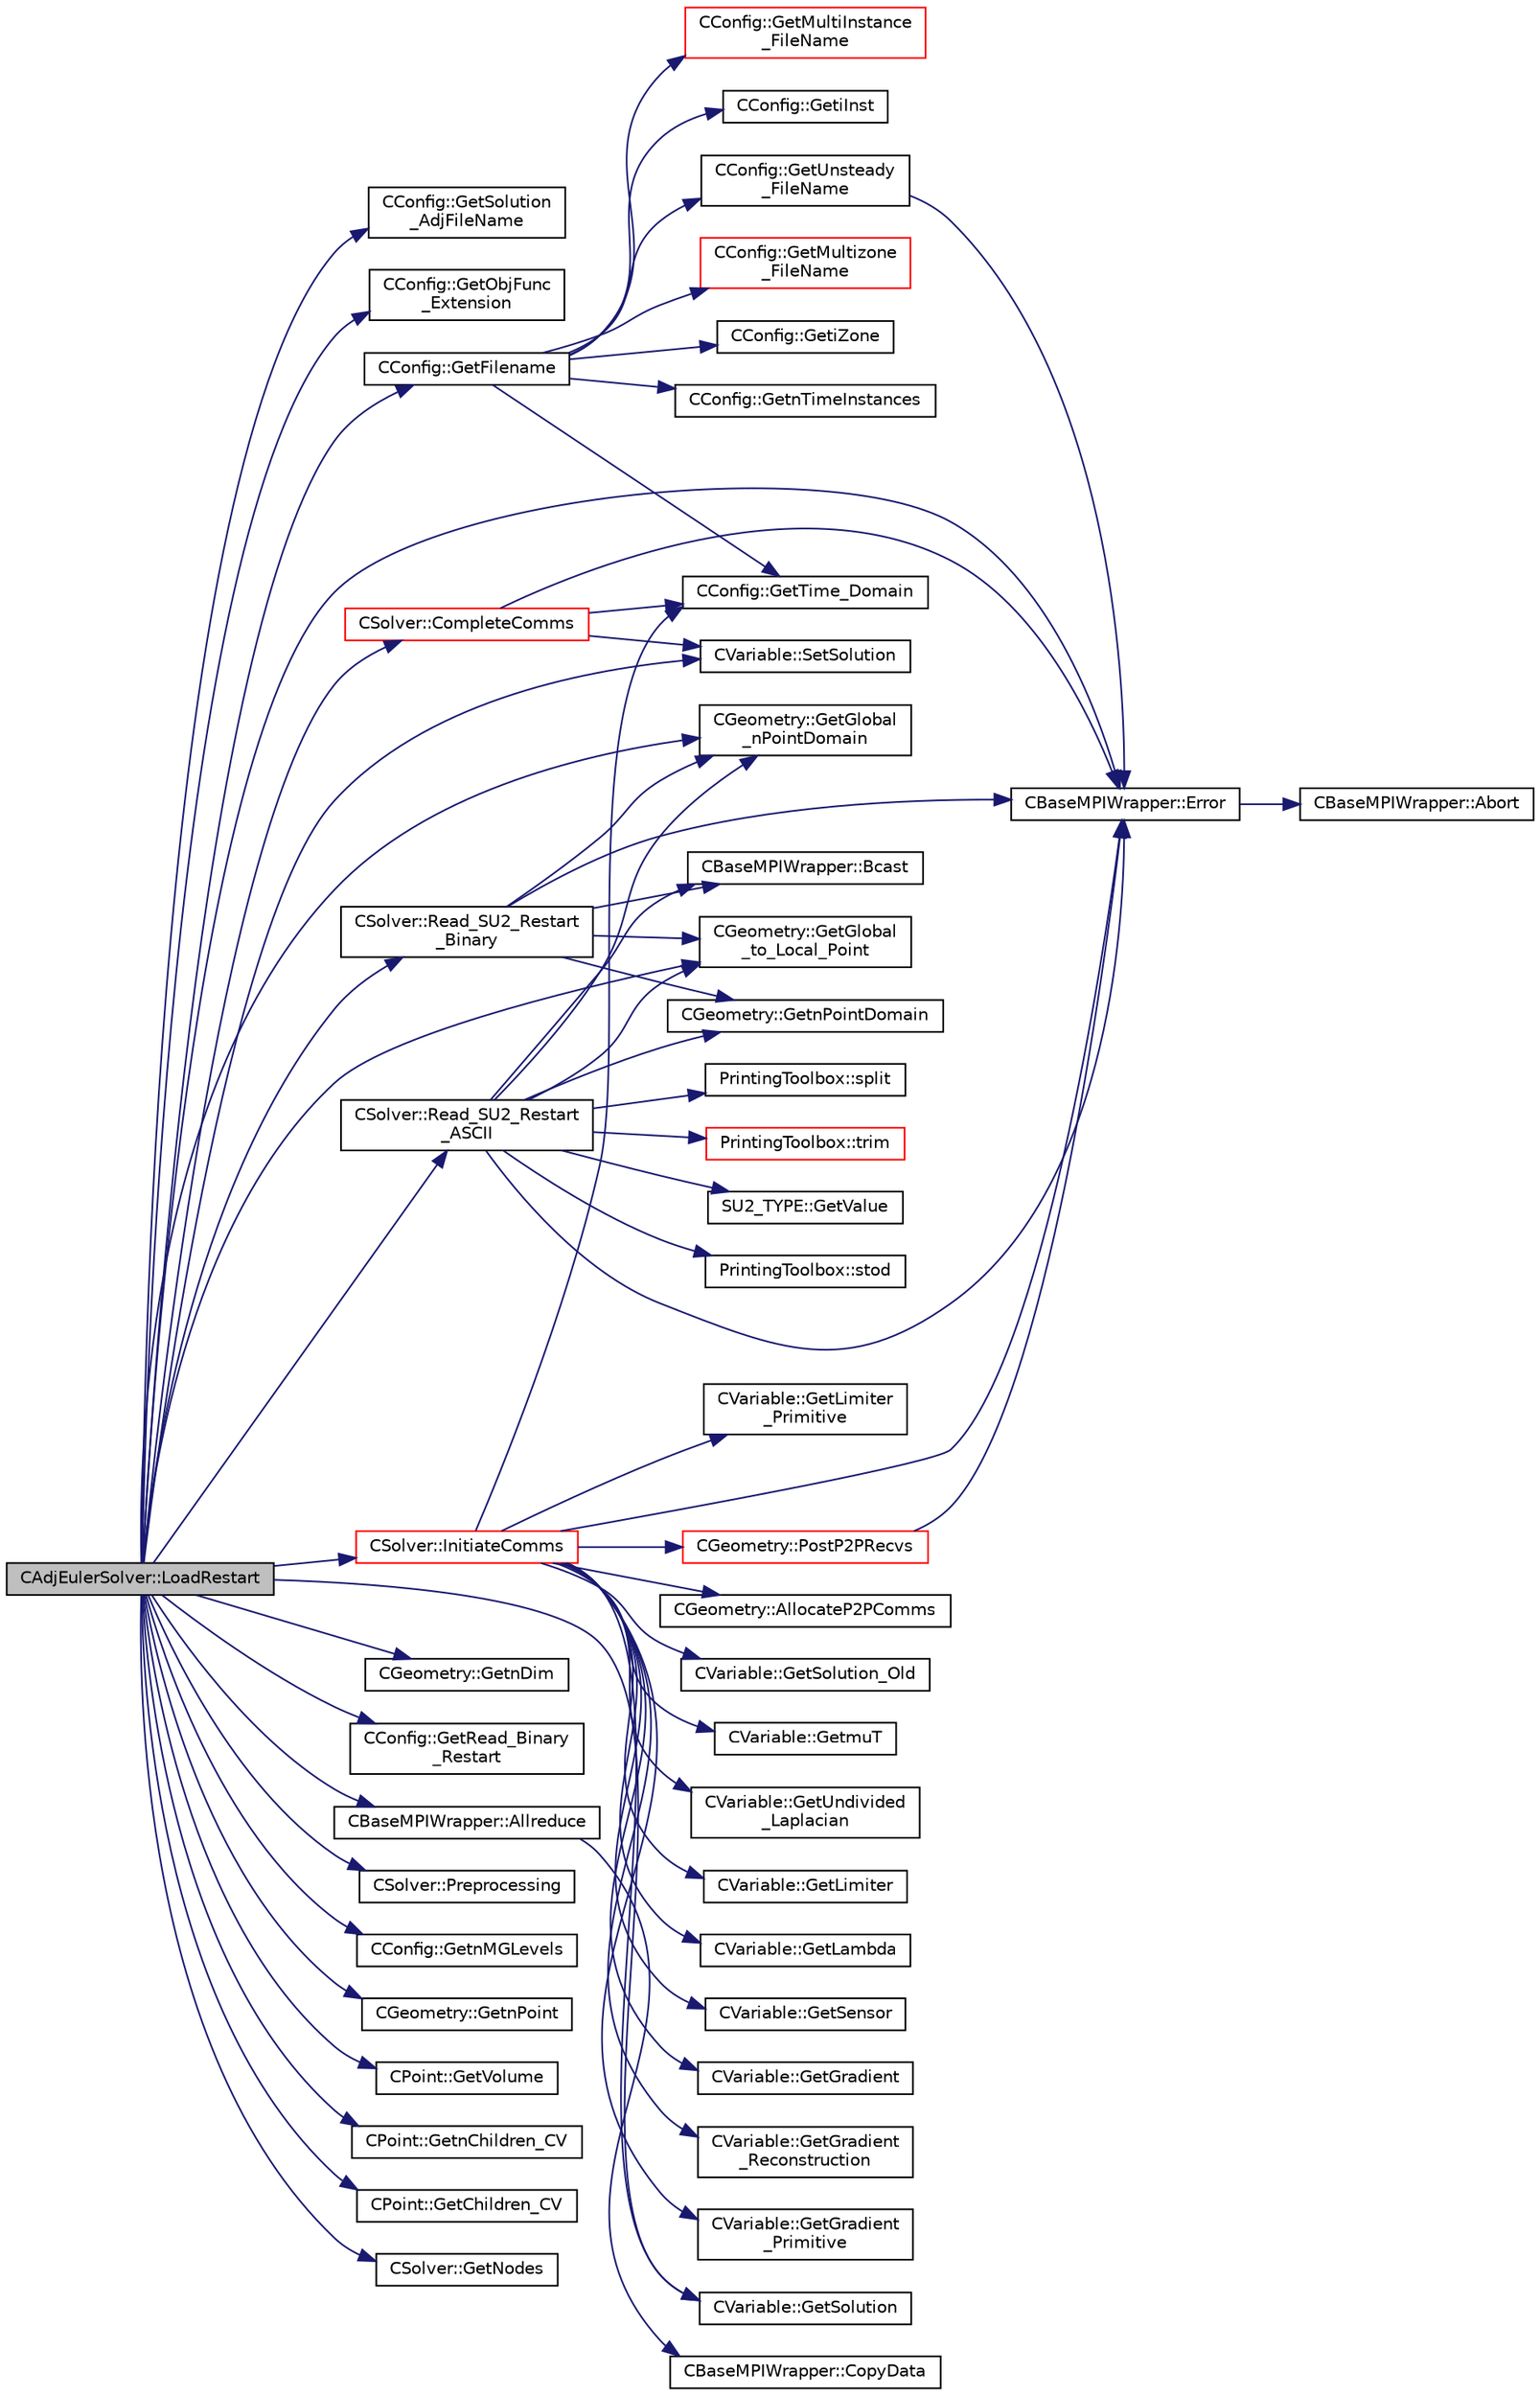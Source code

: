 digraph "CAdjEulerSolver::LoadRestart"
{
  edge [fontname="Helvetica",fontsize="10",labelfontname="Helvetica",labelfontsize="10"];
  node [fontname="Helvetica",fontsize="10",shape=record];
  rankdir="LR";
  Node733 [label="CAdjEulerSolver::LoadRestart",height=0.2,width=0.4,color="black", fillcolor="grey75", style="filled", fontcolor="black"];
  Node733 -> Node734 [color="midnightblue",fontsize="10",style="solid",fontname="Helvetica"];
  Node734 [label="CConfig::GetSolution\l_AdjFileName",height=0.2,width=0.4,color="black", fillcolor="white", style="filled",URL="$class_c_config.html#a5462c8f508ec750d265d4ec8ae21fc80",tooltip="Get the name of the file with the solution of the adjoint flow problem with drag objective function..."];
  Node733 -> Node735 [color="midnightblue",fontsize="10",style="solid",fontname="Helvetica"];
  Node735 [label="CConfig::GetObjFunc\l_Extension",height=0.2,width=0.4,color="black", fillcolor="white", style="filled",URL="$class_c_config.html#ad735d24b1c344410abea90ac9c6bb226",tooltip="Append the input filename string with the appropriate objective function extension. "];
  Node733 -> Node736 [color="midnightblue",fontsize="10",style="solid",fontname="Helvetica"];
  Node736 [label="CConfig::GetFilename",height=0.2,width=0.4,color="black", fillcolor="white", style="filled",URL="$class_c_config.html#a71b8b08c6c1ba23c9ba1ed687bb635dc",tooltip="Add any numbers necessary to the filename (iteration number, zone ID ...) "];
  Node736 -> Node737 [color="midnightblue",fontsize="10",style="solid",fontname="Helvetica"];
  Node737 [label="CConfig::GetMultizone\l_FileName",height=0.2,width=0.4,color="red", fillcolor="white", style="filled",URL="$class_c_config.html#af4d81fc4ec805bb4a89f3739048d8824",tooltip="Append the zone index to the restart or the solution files. "];
  Node736 -> Node740 [color="midnightblue",fontsize="10",style="solid",fontname="Helvetica"];
  Node740 [label="CConfig::GetiZone",height=0.2,width=0.4,color="black", fillcolor="white", style="filled",URL="$class_c_config.html#ac09e21f44792b38adb3f933a4426b25f",tooltip="Provides the number of varaibles. "];
  Node736 -> Node741 [color="midnightblue",fontsize="10",style="solid",fontname="Helvetica"];
  Node741 [label="CConfig::GetnTimeInstances",height=0.2,width=0.4,color="black", fillcolor="white", style="filled",URL="$class_c_config.html#a2e52fd45c8b5179c9cb3ce5fff935f11",tooltip="Retrieves the number of periodic time instances for Harmonic Balance. "];
  Node736 -> Node742 [color="midnightblue",fontsize="10",style="solid",fontname="Helvetica"];
  Node742 [label="CConfig::GetMultiInstance\l_FileName",height=0.2,width=0.4,color="red", fillcolor="white", style="filled",URL="$class_c_config.html#aa09a28009de12d84ac2e640489bc70fe",tooltip="Append the instance index to the restart or the solution files. "];
  Node736 -> Node743 [color="midnightblue",fontsize="10",style="solid",fontname="Helvetica"];
  Node743 [label="CConfig::GetiInst",height=0.2,width=0.4,color="black", fillcolor="white", style="filled",URL="$class_c_config.html#a13643de8d58ed6b848b193eae54c97e8",tooltip="Get the current instance. "];
  Node736 -> Node744 [color="midnightblue",fontsize="10",style="solid",fontname="Helvetica"];
  Node744 [label="CConfig::GetTime_Domain",height=0.2,width=0.4,color="black", fillcolor="white", style="filled",URL="$class_c_config.html#a6a11350b3c8d7577318be43cda6f7292",tooltip="Check if the multizone problem is solved for time domain. "];
  Node736 -> Node745 [color="midnightblue",fontsize="10",style="solid",fontname="Helvetica"];
  Node745 [label="CConfig::GetUnsteady\l_FileName",height=0.2,width=0.4,color="black", fillcolor="white", style="filled",URL="$class_c_config.html#a58c909cea24176adb2b2e9115fa6de7f",tooltip="Augment the input filename with the iteration number for an unsteady file. "];
  Node745 -> Node746 [color="midnightblue",fontsize="10",style="solid",fontname="Helvetica"];
  Node746 [label="CBaseMPIWrapper::Error",height=0.2,width=0.4,color="black", fillcolor="white", style="filled",URL="$class_c_base_m_p_i_wrapper.html#a04457c47629bda56704e6a8804833eeb"];
  Node746 -> Node747 [color="midnightblue",fontsize="10",style="solid",fontname="Helvetica"];
  Node747 [label="CBaseMPIWrapper::Abort",height=0.2,width=0.4,color="black", fillcolor="white", style="filled",URL="$class_c_base_m_p_i_wrapper.html#a21ef5681e2acb532d345e9bab173ef07"];
  Node733 -> Node748 [color="midnightblue",fontsize="10",style="solid",fontname="Helvetica"];
  Node748 [label="CGeometry::GetnDim",height=0.2,width=0.4,color="black", fillcolor="white", style="filled",URL="$class_c_geometry.html#a2af01006c0c4f74ba089582f1a3587fe",tooltip="Get number of coordinates. "];
  Node733 -> Node749 [color="midnightblue",fontsize="10",style="solid",fontname="Helvetica"];
  Node749 [label="CConfig::GetRead_Binary\l_Restart",height=0.2,width=0.4,color="black", fillcolor="white", style="filled",URL="$class_c_config.html#a37f4ffc9f97f54715ea40e411e60670f",tooltip="Flag for whether binary SU2 native restart files are read. "];
  Node733 -> Node750 [color="midnightblue",fontsize="10",style="solid",fontname="Helvetica"];
  Node750 [label="CSolver::Read_SU2_Restart\l_Binary",height=0.2,width=0.4,color="black", fillcolor="white", style="filled",URL="$class_c_solver.html#a7eb29d1b014277fe6fdba3a276acc67d",tooltip="Read a native SU2 restart file in binary format. "];
  Node750 -> Node746 [color="midnightblue",fontsize="10",style="solid",fontname="Helvetica"];
  Node750 -> Node751 [color="midnightblue",fontsize="10",style="solid",fontname="Helvetica"];
  Node751 [label="CGeometry::GetnPointDomain",height=0.2,width=0.4,color="black", fillcolor="white", style="filled",URL="$class_c_geometry.html#a4fc7de3bff7b6f8c35717016d6f8fcb2",tooltip="Get number of real points (that belong to the domain). "];
  Node750 -> Node752 [color="midnightblue",fontsize="10",style="solid",fontname="Helvetica"];
  Node752 [label="CBaseMPIWrapper::Bcast",height=0.2,width=0.4,color="black", fillcolor="white", style="filled",URL="$class_c_base_m_p_i_wrapper.html#ae816a2f124ea5ae95337418462514df5"];
  Node750 -> Node753 [color="midnightblue",fontsize="10",style="solid",fontname="Helvetica"];
  Node753 [label="CGeometry::GetGlobal\l_nPointDomain",height=0.2,width=0.4,color="black", fillcolor="white", style="filled",URL="$class_c_geometry.html#a22f1fbc70d2133f1d1924cc7b56caee9",tooltip="A virtual member. "];
  Node750 -> Node754 [color="midnightblue",fontsize="10",style="solid",fontname="Helvetica"];
  Node754 [label="CGeometry::GetGlobal\l_to_Local_Point",height=0.2,width=0.4,color="black", fillcolor="white", style="filled",URL="$class_c_geometry.html#af8c9098e9da9a7c6c86d7316fe76230f",tooltip="A virtual member. "];
  Node733 -> Node755 [color="midnightblue",fontsize="10",style="solid",fontname="Helvetica"];
  Node755 [label="CSolver::Read_SU2_Restart\l_ASCII",height=0.2,width=0.4,color="black", fillcolor="white", style="filled",URL="$class_c_solver.html#ac5d5660eff53510f678a3aa122130585",tooltip="Read a native SU2 restart file in ASCII format. "];
  Node755 -> Node746 [color="midnightblue",fontsize="10",style="solid",fontname="Helvetica"];
  Node755 -> Node752 [color="midnightblue",fontsize="10",style="solid",fontname="Helvetica"];
  Node755 -> Node756 [color="midnightblue",fontsize="10",style="solid",fontname="Helvetica"];
  Node756 [label="PrintingToolbox::split",height=0.2,width=0.4,color="black", fillcolor="white", style="filled",URL="$namespace_printing_toolbox.html#abd4b09ef601c48797157b3576d4c7141"];
  Node755 -> Node757 [color="midnightblue",fontsize="10",style="solid",fontname="Helvetica"];
  Node757 [label="PrintingToolbox::trim",height=0.2,width=0.4,color="red", fillcolor="white", style="filled",URL="$namespace_printing_toolbox.html#a8d3bf1566f372942cfb12952d4fca751"];
  Node755 -> Node751 [color="midnightblue",fontsize="10",style="solid",fontname="Helvetica"];
  Node755 -> Node753 [color="midnightblue",fontsize="10",style="solid",fontname="Helvetica"];
  Node755 -> Node754 [color="midnightblue",fontsize="10",style="solid",fontname="Helvetica"];
  Node755 -> Node739 [color="midnightblue",fontsize="10",style="solid",fontname="Helvetica"];
  Node739 [label="SU2_TYPE::GetValue",height=0.2,width=0.4,color="black", fillcolor="white", style="filled",URL="$namespace_s_u2___t_y_p_e.html#a0ed43473f5a450ce028d088427bf10cb",tooltip="Get the (primitive) value of the datatype (needs to be implemented for each new type). "];
  Node755 -> Node760 [color="midnightblue",fontsize="10",style="solid",fontname="Helvetica"];
  Node760 [label="PrintingToolbox::stod",height=0.2,width=0.4,color="black", fillcolor="white", style="filled",URL="$namespace_printing_toolbox.html#a8847e43f5ff9dd98f59658edce9da4d6"];
  Node733 -> Node753 [color="midnightblue",fontsize="10",style="solid",fontname="Helvetica"];
  Node733 -> Node754 [color="midnightblue",fontsize="10",style="solid",fontname="Helvetica"];
  Node733 -> Node761 [color="midnightblue",fontsize="10",style="solid",fontname="Helvetica"];
  Node761 [label="CVariable::SetSolution",height=0.2,width=0.4,color="black", fillcolor="white", style="filled",URL="$class_c_variable.html#a22fbbd7bc6491672843000644a05c6a5",tooltip="Set the value of the solution, all variables. "];
  Node733 -> Node762 [color="midnightblue",fontsize="10",style="solid",fontname="Helvetica"];
  Node762 [label="CBaseMPIWrapper::Allreduce",height=0.2,width=0.4,color="black", fillcolor="white", style="filled",URL="$class_c_base_m_p_i_wrapper.html#a637b6fd917a8ca91ce748ba88e0d66b6"];
  Node762 -> Node763 [color="midnightblue",fontsize="10",style="solid",fontname="Helvetica"];
  Node763 [label="CBaseMPIWrapper::CopyData",height=0.2,width=0.4,color="black", fillcolor="white", style="filled",URL="$class_c_base_m_p_i_wrapper.html#a4725cc1dd65b161b483e812a538a5e36"];
  Node733 -> Node746 [color="midnightblue",fontsize="10",style="solid",fontname="Helvetica"];
  Node733 -> Node764 [color="midnightblue",fontsize="10",style="solid",fontname="Helvetica"];
  Node764 [label="CSolver::InitiateComms",height=0.2,width=0.4,color="red", fillcolor="white", style="filled",URL="$class_c_solver.html#a68ef94bc50683bd1f1d750b4a8cb7351",tooltip="Routine to load a solver quantity into the data structures for MPI point-to-point communication and t..."];
  Node764 -> Node744 [color="midnightblue",fontsize="10",style="solid",fontname="Helvetica"];
  Node764 -> Node746 [color="midnightblue",fontsize="10",style="solid",fontname="Helvetica"];
  Node764 -> Node765 [color="midnightblue",fontsize="10",style="solid",fontname="Helvetica"];
  Node765 [label="CGeometry::AllocateP2PComms",height=0.2,width=0.4,color="black", fillcolor="white", style="filled",URL="$class_c_geometry.html#ab8d78a9f4017431b7542e154f58a7e63",tooltip="Routine to allocate buffers for point-to-point MPI communications. Also called to dynamically realloc..."];
  Node764 -> Node766 [color="midnightblue",fontsize="10",style="solid",fontname="Helvetica"];
  Node766 [label="CGeometry::PostP2PRecvs",height=0.2,width=0.4,color="red", fillcolor="white", style="filled",URL="$class_c_geometry.html#a35dd847b43dad069e3d73e376a0f32fb",tooltip="Routine to launch non-blocking recvs only for all point-to-point communication with neighboring parti..."];
  Node766 -> Node746 [color="midnightblue",fontsize="10",style="solid",fontname="Helvetica"];
  Node764 -> Node768 [color="midnightblue",fontsize="10",style="solid",fontname="Helvetica"];
  Node768 [label="CVariable::GetSolution",height=0.2,width=0.4,color="black", fillcolor="white", style="filled",URL="$class_c_variable.html#a261483e39c23c1de7cb9aea7e917c121",tooltip="Get the solution. "];
  Node764 -> Node769 [color="midnightblue",fontsize="10",style="solid",fontname="Helvetica"];
  Node769 [label="CVariable::GetSolution_Old",height=0.2,width=0.4,color="black", fillcolor="white", style="filled",URL="$class_c_variable.html#a70a9df6b6cc631f9c3b9a3ef7b3ecfe4",tooltip="Get the old solution of the problem (Runge-Kutta method) "];
  Node764 -> Node770 [color="midnightblue",fontsize="10",style="solid",fontname="Helvetica"];
  Node770 [label="CVariable::GetmuT",height=0.2,width=0.4,color="black", fillcolor="white", style="filled",URL="$class_c_variable.html#ad35ee29420764dda0bbb574f7a7253e7",tooltip="Get the value of the eddy viscosity. "];
  Node764 -> Node771 [color="midnightblue",fontsize="10",style="solid",fontname="Helvetica"];
  Node771 [label="CVariable::GetUndivided\l_Laplacian",height=0.2,width=0.4,color="black", fillcolor="white", style="filled",URL="$class_c_variable.html#a1dd90f7826e65b6b9fe15becaf82b1af",tooltip="Get the undivided laplacian of the solution. "];
  Node764 -> Node772 [color="midnightblue",fontsize="10",style="solid",fontname="Helvetica"];
  Node772 [label="CVariable::GetLimiter",height=0.2,width=0.4,color="black", fillcolor="white", style="filled",URL="$class_c_variable.html#a9575966f5c250fca5f6c6ff4f2dd7558",tooltip="Get the value of the slope limiter. "];
  Node764 -> Node773 [color="midnightblue",fontsize="10",style="solid",fontname="Helvetica"];
  Node773 [label="CVariable::GetLambda",height=0.2,width=0.4,color="black", fillcolor="white", style="filled",URL="$class_c_variable.html#af0b6afbd2666eab791d902f50fc3e869",tooltip="Get the value of the spectral radius. "];
  Node764 -> Node774 [color="midnightblue",fontsize="10",style="solid",fontname="Helvetica"];
  Node774 [label="CVariable::GetSensor",height=0.2,width=0.4,color="black", fillcolor="white", style="filled",URL="$class_c_variable.html#afec545423f883bcd961ac9f1e5d18dd2",tooltip="Get the pressure sensor. "];
  Node764 -> Node775 [color="midnightblue",fontsize="10",style="solid",fontname="Helvetica"];
  Node775 [label="CVariable::GetGradient",height=0.2,width=0.4,color="black", fillcolor="white", style="filled",URL="$class_c_variable.html#a7b58da4a928d622e7c2d4b4db047769d",tooltip="Get the value of the solution gradient. "];
  Node764 -> Node776 [color="midnightblue",fontsize="10",style="solid",fontname="Helvetica"];
  Node776 [label="CVariable::GetGradient\l_Reconstruction",height=0.2,width=0.4,color="black", fillcolor="white", style="filled",URL="$class_c_variable.html#a977f02338e95faf16da03dceb858d21b",tooltip="Get the value of the primitive gradient for MUSCL reconstruction. "];
  Node764 -> Node777 [color="midnightblue",fontsize="10",style="solid",fontname="Helvetica"];
  Node777 [label="CVariable::GetGradient\l_Primitive",height=0.2,width=0.4,color="black", fillcolor="white", style="filled",URL="$class_c_variable.html#a8b7f4e020a837b1fe639e8d875f964d5",tooltip="A virtual member. "];
  Node764 -> Node778 [color="midnightblue",fontsize="10",style="solid",fontname="Helvetica"];
  Node778 [label="CVariable::GetLimiter\l_Primitive",height=0.2,width=0.4,color="black", fillcolor="white", style="filled",URL="$class_c_variable.html#a16ceb9b6d42113b37bb6f19652b22ed4",tooltip="A virtual member. "];
  Node733 -> Node791 [color="midnightblue",fontsize="10",style="solid",fontname="Helvetica"];
  Node791 [label="CSolver::CompleteComms",height=0.2,width=0.4,color="red", fillcolor="white", style="filled",URL="$class_c_solver.html#a8d3046ad54e177f0705a2bff99c1cf16",tooltip="Routine to complete the set of non-blocking communications launched by InitiateComms() and unpacking ..."];
  Node791 -> Node761 [color="midnightblue",fontsize="10",style="solid",fontname="Helvetica"];
  Node791 -> Node744 [color="midnightblue",fontsize="10",style="solid",fontname="Helvetica"];
  Node791 -> Node746 [color="midnightblue",fontsize="10",style="solid",fontname="Helvetica"];
  Node733 -> Node814 [color="midnightblue",fontsize="10",style="solid",fontname="Helvetica"];
  Node814 [label="CSolver::Preprocessing",height=0.2,width=0.4,color="black", fillcolor="white", style="filled",URL="$class_c_solver.html#a5c530a5946aeeceb039c841115dd4b9b",tooltip="A virtual member. "];
  Node733 -> Node815 [color="midnightblue",fontsize="10",style="solid",fontname="Helvetica"];
  Node815 [label="CConfig::GetnMGLevels",height=0.2,width=0.4,color="black", fillcolor="white", style="filled",URL="$class_c_config.html#aea7f78497a5cd863bd065391232329fd",tooltip="Get the number of multigrid levels. "];
  Node733 -> Node816 [color="midnightblue",fontsize="10",style="solid",fontname="Helvetica"];
  Node816 [label="CGeometry::GetnPoint",height=0.2,width=0.4,color="black", fillcolor="white", style="filled",URL="$class_c_geometry.html#aa68b666b38f4d2c7021736ae86940f44",tooltip="Get number of points. "];
  Node733 -> Node817 [color="midnightblue",fontsize="10",style="solid",fontname="Helvetica"];
  Node817 [label="CPoint::GetVolume",height=0.2,width=0.4,color="black", fillcolor="white", style="filled",URL="$class_c_point.html#a3c526a15e767c7de9cf163800aa581e5",tooltip="Get area or volume of the control volume. "];
  Node733 -> Node818 [color="midnightblue",fontsize="10",style="solid",fontname="Helvetica"];
  Node818 [label="CPoint::GetnChildren_CV",height=0.2,width=0.4,color="black", fillcolor="white", style="filled",URL="$class_c_point.html#aa32b71744384b293260648bff1de9a5c",tooltip="Get the number of children of an agglomerated control volume. "];
  Node733 -> Node819 [color="midnightblue",fontsize="10",style="solid",fontname="Helvetica"];
  Node819 [label="CPoint::GetChildren_CV",height=0.2,width=0.4,color="black", fillcolor="white", style="filled",URL="$class_c_point.html#a821d9feaa7488e42dfca27a349776f0a",tooltip="Get the children control volume of an agglomerated control volume. "];
  Node733 -> Node820 [color="midnightblue",fontsize="10",style="solid",fontname="Helvetica"];
  Node820 [label="CSolver::GetNodes",height=0.2,width=0.4,color="black", fillcolor="white", style="filled",URL="$class_c_solver.html#af3198e52a2ea377bb765647b5e697197",tooltip="Allow outside access to the nodes of the solver, containing conservatives, primitives, etc. "];
  Node733 -> Node768 [color="midnightblue",fontsize="10",style="solid",fontname="Helvetica"];
}
